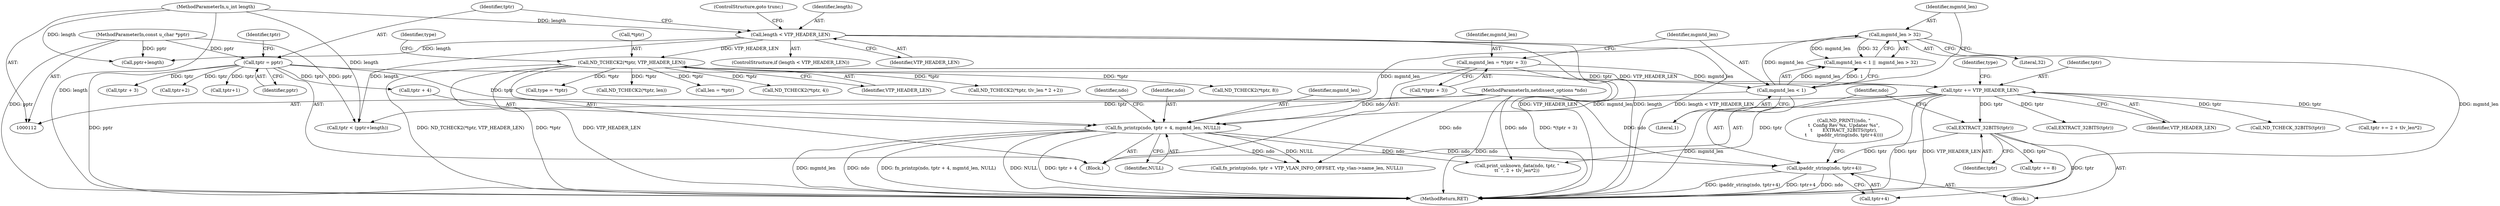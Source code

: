 digraph "0_tcpdump_c5dd7bef5e54da5996dc4713284aa6266ae75b75@pointer" {
"1000232" [label="(Call,ipaddr_string(ndo, tptr+4))"];
"1000192" [label="(Call,fn_printzp(ndo, tptr + 4, mgmtd_len, NULL))"];
"1000113" [label="(MethodParameterIn,netdissect_options *ndo)"];
"1000129" [label="(Call,tptr = pptr)"];
"1000114" [label="(MethodParameterIn,const u_char *pptr)"];
"1000181" [label="(Call,mgmtd_len > 32)"];
"1000178" [label="(Call,mgmtd_len < 1)"];
"1000170" [label="(Call,mgmtd_len = *(tptr + 3))"];
"1000230" [label="(Call,EXTRACT_32BITS(tptr))"];
"1000213" [label="(Call,tptr += VTP_HEADER_LEN)"];
"1000132" [label="(Call,ND_TCHECK2(*tptr, VTP_HEADER_LEN))"];
"1000125" [label="(Call,length < VTP_HEADER_LEN)"];
"1000115" [label="(MethodParameterIn,u_int length)"];
"1000137" [label="(Identifier,type)"];
"1000234" [label="(Call,tptr+4)"];
"1000124" [label="(ControlStructure,if (length < VTP_HEADER_LEN))"];
"1000316" [label="(Call,len = *tptr)"];
"1000308" [label="(Call,tptr < (pptr+length))"];
"1000171" [label="(Identifier,mgmtd_len)"];
"1000214" [label="(Identifier,tptr)"];
"1000201" [label="(Identifier,ndo)"];
"1000126" [label="(Identifier,length)"];
"1000193" [label="(Identifier,ndo)"];
"1000198" [label="(Identifier,NULL)"];
"1000129" [label="(Call,tptr = pptr)"];
"1000213" [label="(Call,tptr += VTP_HEADER_LEN)"];
"1000295" [label="(Call,ND_TCHECK_32BITS(tptr))"];
"1000197" [label="(Identifier,mgmtd_len)"];
"1000550" [label="(Call,tptr += 2 + tlv_len*2)"];
"1000224" [label="(Call,ND_PRINT((ndo, \"\n\t  Config Rev %x, Updater %s\",\n\t       EXTRACT_32BITS(tptr),\n\t       ipaddr_string(ndo, tptr+4))))"];
"1000559" [label="(Call,ND_TCHECK2(*tptr, 4))"];
"1000233" [label="(Identifier,ndo)"];
"1000229" [label="(Block,)"];
"1000373" [label="(Call,fn_printzp(ndo, tptr + VTP_VLAN_INFO_OFFSET, vtp_vlan->name_len, NULL))"];
"1000180" [label="(Literal,1)"];
"1000127" [label="(Identifier,VTP_HEADER_LEN)"];
"1000232" [label="(Call,ipaddr_string(ndo, tptr+4))"];
"1000192" [label="(Call,fn_printzp(ndo, tptr + 4, mgmtd_len, NULL))"];
"1000177" [label="(Call,mgmtd_len < 1 ||  mgmtd_len > 32)"];
"1000178" [label="(Call,mgmtd_len < 1)"];
"1000231" [label="(Identifier,tptr)"];
"1000194" [label="(Call,tptr + 4)"];
"1000210" [label="(Call,tptr+2)"];
"1000139" [label="(Call,tptr+1)"];
"1000182" [label="(Identifier,mgmtd_len)"];
"1000125" [label="(Call,length < VTP_HEADER_LEN)"];
"1000114" [label="(MethodParameterIn,const u_char *pptr)"];
"1000170" [label="(Call,mgmtd_len = *(tptr + 3))"];
"1000533" [label="(Call,print_unknown_data(ndo, tptr, \"\n\t\t  \", 2 + tlv_len*2))"];
"1000310" [label="(Call,pptr+length)"];
"1000115" [label="(MethodParameterIn,u_int length)"];
"1000131" [label="(Identifier,pptr)"];
"1000132" [label="(Call,ND_TCHECK2(*tptr, VTP_HEADER_LEN))"];
"1000444" [label="(Call,ND_TCHECK2(*tptr, tlv_len * 2 +2))"];
"1000581" [label="(MethodReturn,RET)"];
"1000116" [label="(Block,)"];
"1000173" [label="(Call,tptr + 3)"];
"1000183" [label="(Literal,32)"];
"1000133" [label="(Call,*tptr)"];
"1000179" [label="(Identifier,mgmtd_len)"];
"1000220" [label="(Call,ND_TCHECK2(*tptr, 8))"];
"1000128" [label="(ControlStructure,goto trunc;)"];
"1000113" [label="(MethodParameterIn,netdissect_options *ndo)"];
"1000134" [label="(Identifier,tptr)"];
"1000237" [label="(Call,tptr += 8)"];
"1000568" [label="(Call,EXTRACT_32BITS(tptr))"];
"1000230" [label="(Call,EXTRACT_32BITS(tptr))"];
"1000172" [label="(Call,*(tptr + 3))"];
"1000215" [label="(Identifier,VTP_HEADER_LEN)"];
"1000135" [label="(Identifier,VTP_HEADER_LEN)"];
"1000413" [label="(Call,type = *tptr)"];
"1000325" [label="(Call,ND_TCHECK2(*tptr, len))"];
"1000181" [label="(Call,mgmtd_len > 32)"];
"1000217" [label="(Identifier,type)"];
"1000130" [label="(Identifier,tptr)"];
"1000232" -> "1000229"  [label="AST: "];
"1000232" -> "1000234"  [label="CFG: "];
"1000233" -> "1000232"  [label="AST: "];
"1000234" -> "1000232"  [label="AST: "];
"1000224" -> "1000232"  [label="CFG: "];
"1000232" -> "1000581"  [label="DDG: ndo"];
"1000232" -> "1000581"  [label="DDG: ipaddr_string(ndo, tptr+4)"];
"1000232" -> "1000581"  [label="DDG: tptr+4"];
"1000192" -> "1000232"  [label="DDG: ndo"];
"1000113" -> "1000232"  [label="DDG: ndo"];
"1000230" -> "1000232"  [label="DDG: tptr"];
"1000192" -> "1000116"  [label="AST: "];
"1000192" -> "1000198"  [label="CFG: "];
"1000193" -> "1000192"  [label="AST: "];
"1000194" -> "1000192"  [label="AST: "];
"1000197" -> "1000192"  [label="AST: "];
"1000198" -> "1000192"  [label="AST: "];
"1000201" -> "1000192"  [label="CFG: "];
"1000192" -> "1000581"  [label="DDG: tptr + 4"];
"1000192" -> "1000581"  [label="DDG: mgmtd_len"];
"1000192" -> "1000581"  [label="DDG: ndo"];
"1000192" -> "1000581"  [label="DDG: fn_printzp(ndo, tptr + 4, mgmtd_len, NULL)"];
"1000192" -> "1000581"  [label="DDG: NULL"];
"1000113" -> "1000192"  [label="DDG: ndo"];
"1000129" -> "1000192"  [label="DDG: tptr"];
"1000181" -> "1000192"  [label="DDG: mgmtd_len"];
"1000178" -> "1000192"  [label="DDG: mgmtd_len"];
"1000192" -> "1000373"  [label="DDG: ndo"];
"1000192" -> "1000373"  [label="DDG: NULL"];
"1000192" -> "1000533"  [label="DDG: ndo"];
"1000113" -> "1000112"  [label="AST: "];
"1000113" -> "1000581"  [label="DDG: ndo"];
"1000113" -> "1000373"  [label="DDG: ndo"];
"1000113" -> "1000533"  [label="DDG: ndo"];
"1000129" -> "1000116"  [label="AST: "];
"1000129" -> "1000131"  [label="CFG: "];
"1000130" -> "1000129"  [label="AST: "];
"1000131" -> "1000129"  [label="AST: "];
"1000134" -> "1000129"  [label="CFG: "];
"1000129" -> "1000581"  [label="DDG: pptr"];
"1000114" -> "1000129"  [label="DDG: pptr"];
"1000129" -> "1000139"  [label="DDG: tptr"];
"1000129" -> "1000173"  [label="DDG: tptr"];
"1000129" -> "1000194"  [label="DDG: tptr"];
"1000129" -> "1000210"  [label="DDG: tptr"];
"1000129" -> "1000213"  [label="DDG: tptr"];
"1000114" -> "1000112"  [label="AST: "];
"1000114" -> "1000581"  [label="DDG: pptr"];
"1000114" -> "1000308"  [label="DDG: pptr"];
"1000114" -> "1000310"  [label="DDG: pptr"];
"1000181" -> "1000177"  [label="AST: "];
"1000181" -> "1000183"  [label="CFG: "];
"1000182" -> "1000181"  [label="AST: "];
"1000183" -> "1000181"  [label="AST: "];
"1000177" -> "1000181"  [label="CFG: "];
"1000181" -> "1000581"  [label="DDG: mgmtd_len"];
"1000181" -> "1000177"  [label="DDG: mgmtd_len"];
"1000181" -> "1000177"  [label="DDG: 32"];
"1000178" -> "1000181"  [label="DDG: mgmtd_len"];
"1000178" -> "1000177"  [label="AST: "];
"1000178" -> "1000180"  [label="CFG: "];
"1000179" -> "1000178"  [label="AST: "];
"1000180" -> "1000178"  [label="AST: "];
"1000182" -> "1000178"  [label="CFG: "];
"1000177" -> "1000178"  [label="CFG: "];
"1000178" -> "1000581"  [label="DDG: mgmtd_len"];
"1000178" -> "1000177"  [label="DDG: mgmtd_len"];
"1000178" -> "1000177"  [label="DDG: 1"];
"1000170" -> "1000178"  [label="DDG: mgmtd_len"];
"1000170" -> "1000116"  [label="AST: "];
"1000170" -> "1000172"  [label="CFG: "];
"1000171" -> "1000170"  [label="AST: "];
"1000172" -> "1000170"  [label="AST: "];
"1000179" -> "1000170"  [label="CFG: "];
"1000170" -> "1000581"  [label="DDG: *(tptr + 3)"];
"1000230" -> "1000229"  [label="AST: "];
"1000230" -> "1000231"  [label="CFG: "];
"1000231" -> "1000230"  [label="AST: "];
"1000233" -> "1000230"  [label="CFG: "];
"1000213" -> "1000230"  [label="DDG: tptr"];
"1000230" -> "1000234"  [label="DDG: tptr"];
"1000230" -> "1000237"  [label="DDG: tptr"];
"1000213" -> "1000116"  [label="AST: "];
"1000213" -> "1000215"  [label="CFG: "];
"1000214" -> "1000213"  [label="AST: "];
"1000215" -> "1000213"  [label="AST: "];
"1000217" -> "1000213"  [label="CFG: "];
"1000213" -> "1000581"  [label="DDG: tptr"];
"1000213" -> "1000581"  [label="DDG: VTP_HEADER_LEN"];
"1000132" -> "1000213"  [label="DDG: VTP_HEADER_LEN"];
"1000213" -> "1000295"  [label="DDG: tptr"];
"1000213" -> "1000308"  [label="DDG: tptr"];
"1000213" -> "1000533"  [label="DDG: tptr"];
"1000213" -> "1000550"  [label="DDG: tptr"];
"1000213" -> "1000568"  [label="DDG: tptr"];
"1000132" -> "1000116"  [label="AST: "];
"1000132" -> "1000135"  [label="CFG: "];
"1000133" -> "1000132"  [label="AST: "];
"1000135" -> "1000132"  [label="AST: "];
"1000137" -> "1000132"  [label="CFG: "];
"1000132" -> "1000581"  [label="DDG: ND_TCHECK2(*tptr, VTP_HEADER_LEN)"];
"1000132" -> "1000581"  [label="DDG: *tptr"];
"1000132" -> "1000581"  [label="DDG: VTP_HEADER_LEN"];
"1000125" -> "1000132"  [label="DDG: VTP_HEADER_LEN"];
"1000132" -> "1000220"  [label="DDG: *tptr"];
"1000132" -> "1000316"  [label="DDG: *tptr"];
"1000132" -> "1000325"  [label="DDG: *tptr"];
"1000132" -> "1000413"  [label="DDG: *tptr"];
"1000132" -> "1000444"  [label="DDG: *tptr"];
"1000132" -> "1000559"  [label="DDG: *tptr"];
"1000125" -> "1000124"  [label="AST: "];
"1000125" -> "1000127"  [label="CFG: "];
"1000126" -> "1000125"  [label="AST: "];
"1000127" -> "1000125"  [label="AST: "];
"1000128" -> "1000125"  [label="CFG: "];
"1000130" -> "1000125"  [label="CFG: "];
"1000125" -> "1000581"  [label="DDG: length"];
"1000125" -> "1000581"  [label="DDG: length < VTP_HEADER_LEN"];
"1000125" -> "1000581"  [label="DDG: VTP_HEADER_LEN"];
"1000115" -> "1000125"  [label="DDG: length"];
"1000125" -> "1000308"  [label="DDG: length"];
"1000125" -> "1000310"  [label="DDG: length"];
"1000115" -> "1000112"  [label="AST: "];
"1000115" -> "1000581"  [label="DDG: length"];
"1000115" -> "1000308"  [label="DDG: length"];
"1000115" -> "1000310"  [label="DDG: length"];
}
